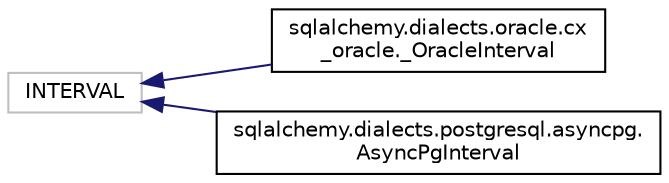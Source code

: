digraph "Graphical Class Hierarchy"
{
 // LATEX_PDF_SIZE
  edge [fontname="Helvetica",fontsize="10",labelfontname="Helvetica",labelfontsize="10"];
  node [fontname="Helvetica",fontsize="10",shape=record];
  rankdir="LR";
  Node16270 [label="INTERVAL",height=0.2,width=0.4,color="grey75", fillcolor="white", style="filled",tooltip=" "];
  Node16270 -> Node0 [dir="back",color="midnightblue",fontsize="10",style="solid",fontname="Helvetica"];
  Node0 [label="sqlalchemy.dialects.oracle.cx\l_oracle._OracleInterval",height=0.2,width=0.4,color="black", fillcolor="white", style="filled",URL="$classsqlalchemy_1_1dialects_1_1oracle_1_1cx__oracle_1_1__OracleInterval.html",tooltip=" "];
  Node16270 -> Node16272 [dir="back",color="midnightblue",fontsize="10",style="solid",fontname="Helvetica"];
  Node16272 [label="sqlalchemy.dialects.postgresql.asyncpg.\lAsyncPgInterval",height=0.2,width=0.4,color="black", fillcolor="white", style="filled",URL="$classsqlalchemy_1_1dialects_1_1postgresql_1_1asyncpg_1_1AsyncPgInterval.html",tooltip=" "];
}
